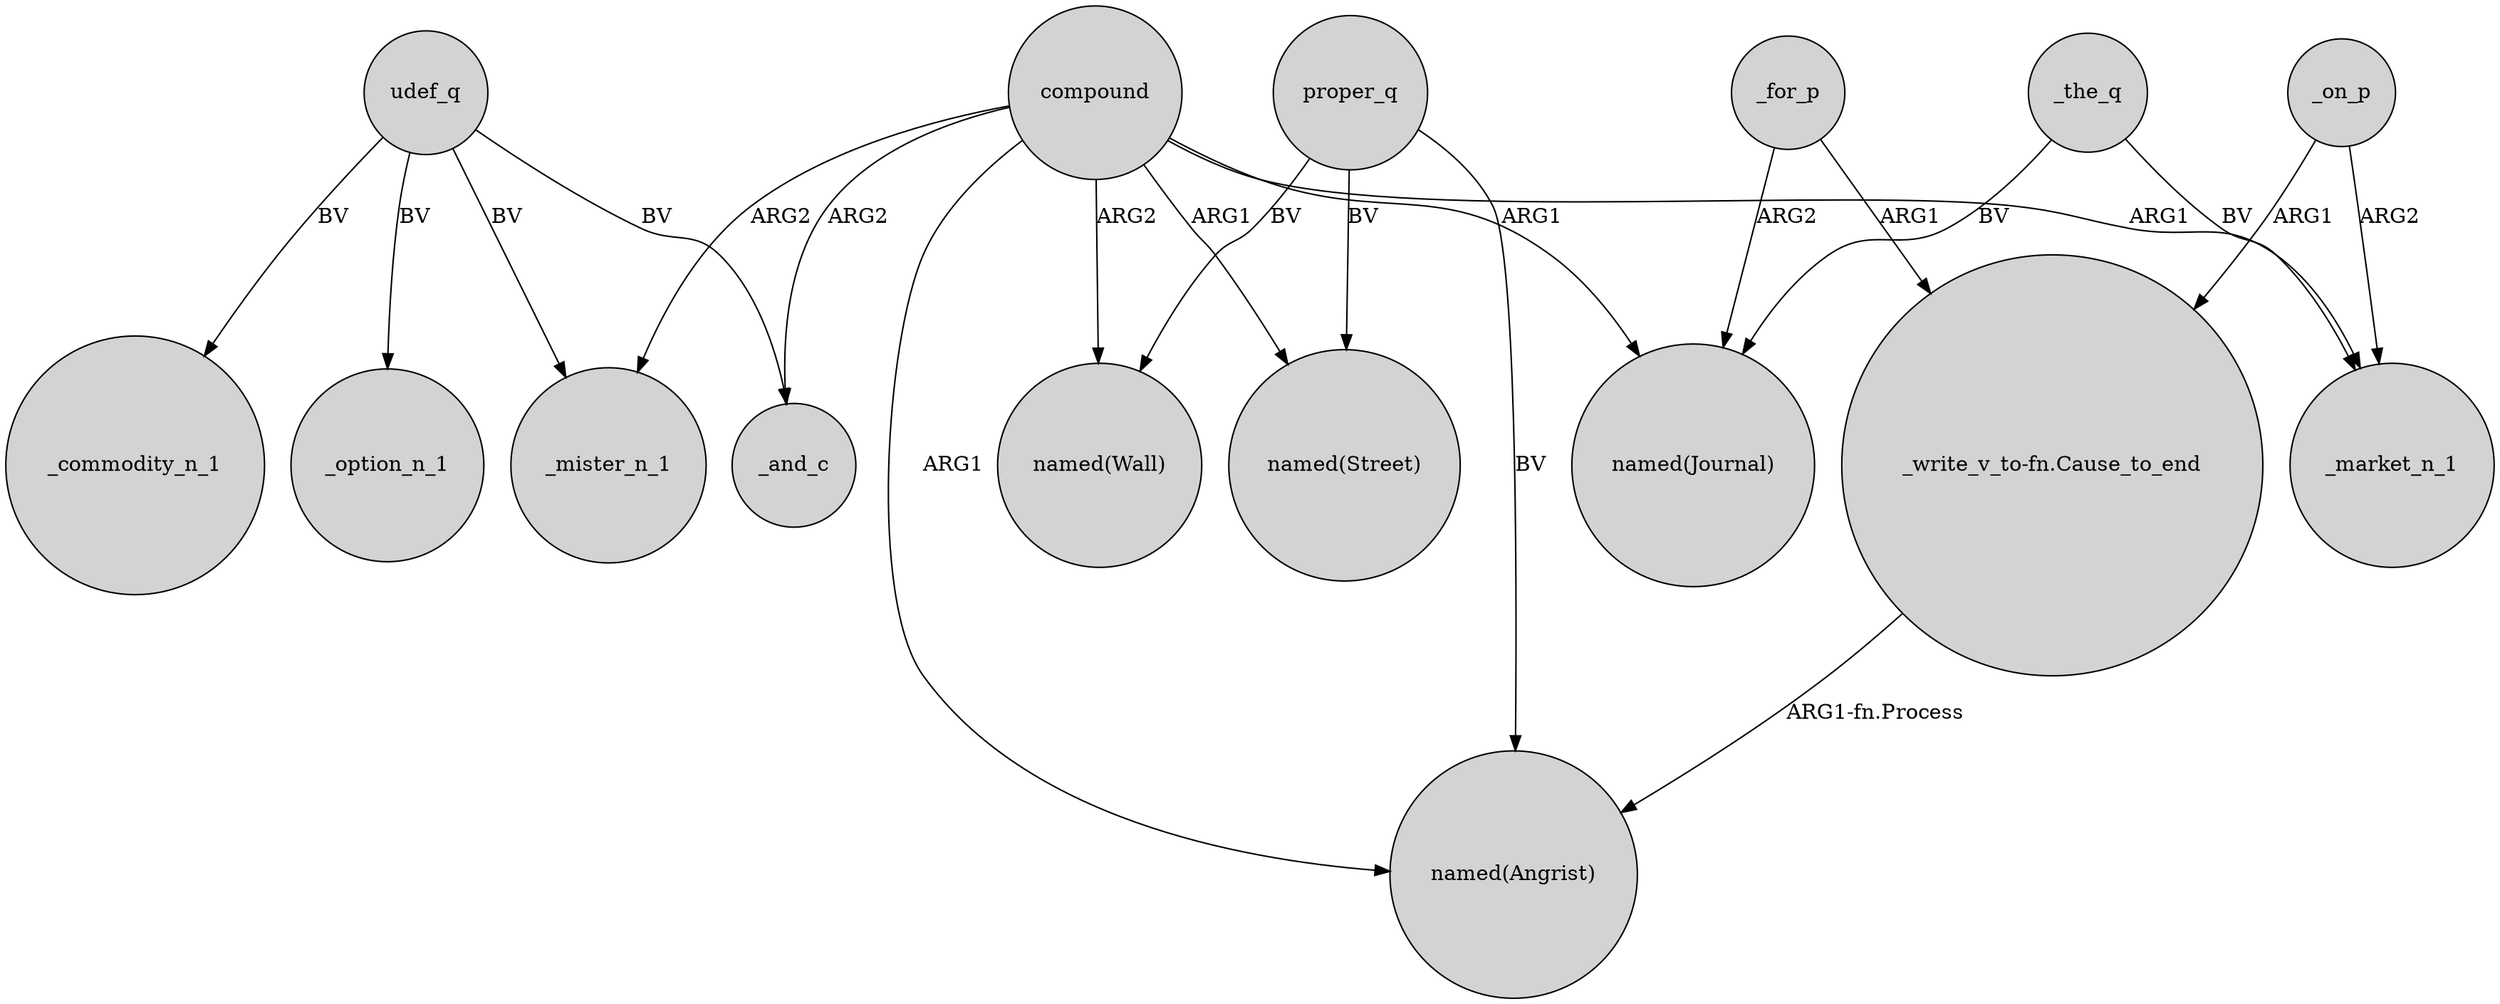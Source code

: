 digraph {
	node [shape=circle style=filled]
	compound -> _mister_n_1 [label=ARG2]
	udef_q -> _commodity_n_1 [label=BV]
	_for_p -> "_write_v_to-fn.Cause_to_end" [label=ARG1]
	udef_q -> _option_n_1 [label=BV]
	compound -> "named(Journal)" [label=ARG1]
	_on_p -> _market_n_1 [label=ARG2]
	udef_q -> _and_c [label=BV]
	udef_q -> _mister_n_1 [label=BV]
	compound -> _and_c [label=ARG2]
	_the_q -> _market_n_1 [label=BV]
	compound -> "named(Wall)" [label=ARG2]
	compound -> "named(Street)" [label=ARG1]
	compound -> "named(Angrist)" [label=ARG1]
	proper_q -> "named(Angrist)" [label=BV]
	proper_q -> "named(Wall)" [label=BV]
	_the_q -> "named(Journal)" [label=BV]
	proper_q -> "named(Street)" [label=BV]
	_on_p -> "_write_v_to-fn.Cause_to_end" [label=ARG1]
	compound -> _market_n_1 [label=ARG1]
	_for_p -> "named(Journal)" [label=ARG2]
	"_write_v_to-fn.Cause_to_end" -> "named(Angrist)" [label="ARG1-fn.Process"]
}
